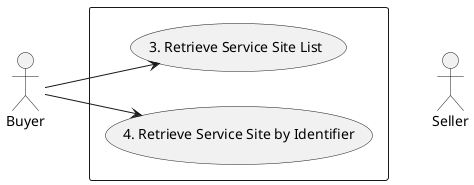 @startuml

actor Seller

left to right direction
actor Buyer

rectangle {

Buyer --> (3. Retrieve Service Site List)
Buyer --> (4. Retrieve Service Site by Identifier)

Seller -[hidden]up-> (4. Retrieve Service Site by Identifier)
Seller -[hidden]up-> (3. Retrieve Service Site List)

}


@enduml
